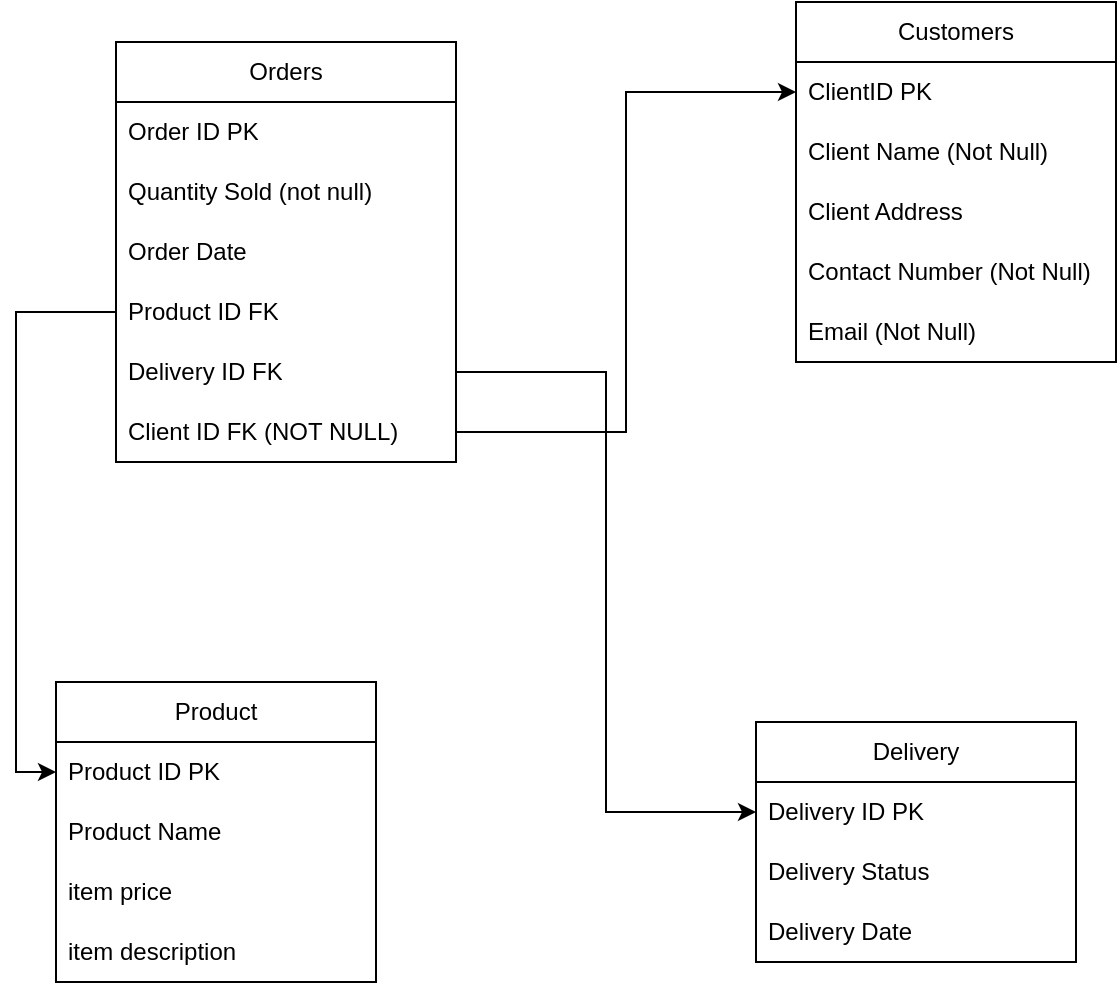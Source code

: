 <mxfile version="20.8.16" type="github" pages="2"><diagram name="Page-1" id="Zw3NBpdniHPg6p1eYd0M"><mxGraphModel dx="1398" dy="741" grid="1" gridSize="10" guides="1" tooltips="1" connect="1" arrows="1" fold="1" page="1" pageScale="1" pageWidth="827" pageHeight="1169" math="0" shadow="0"><root><mxCell id="0"/><mxCell id="1" parent="0"/><mxCell id="sxKHmOSMZoK1hnT70cg2-1" value="Orders" style="swimlane;fontStyle=0;childLayout=stackLayout;horizontal=1;startSize=30;horizontalStack=0;resizeParent=1;resizeParentMax=0;resizeLast=0;collapsible=1;marginBottom=0;whiteSpace=wrap;html=1;" parent="1" vertex="1"><mxGeometry y="40" width="170" height="210" as="geometry"/></mxCell><mxCell id="sxKHmOSMZoK1hnT70cg2-2" value="Order ID PK" style="text;strokeColor=none;fillColor=none;align=left;verticalAlign=middle;spacingLeft=4;spacingRight=4;overflow=hidden;points=[[0,0.5],[1,0.5]];portConstraint=eastwest;rotatable=0;whiteSpace=wrap;html=1;" parent="sxKHmOSMZoK1hnT70cg2-1" vertex="1"><mxGeometry y="30" width="170" height="30" as="geometry"/></mxCell><mxCell id="SyucRBhfuQytUuBWkFh0-24" value="Quantity Sold (not null)" style="text;strokeColor=none;fillColor=none;align=left;verticalAlign=middle;spacingLeft=4;spacingRight=4;overflow=hidden;points=[[0,0.5],[1,0.5]];portConstraint=eastwest;rotatable=0;whiteSpace=wrap;html=1;" vertex="1" parent="sxKHmOSMZoK1hnT70cg2-1"><mxGeometry y="60" width="170" height="30" as="geometry"/></mxCell><object label="Order Date" j="" id="sxKHmOSMZoK1hnT70cg2-3"><mxCell style="text;strokeColor=none;fillColor=none;align=left;verticalAlign=middle;spacingLeft=4;spacingRight=4;overflow=hidden;points=[[0,0.5],[1,0.5]];portConstraint=eastwest;rotatable=0;whiteSpace=wrap;html=1;" parent="sxKHmOSMZoK1hnT70cg2-1" vertex="1"><mxGeometry y="90" width="170" height="30" as="geometry"/></mxCell></object><object label="Product ID FK" j="" id="SyucRBhfuQytUuBWkFh0-12"><mxCell style="text;strokeColor=none;fillColor=none;align=left;verticalAlign=middle;spacingLeft=4;spacingRight=4;overflow=hidden;points=[[0,0.5],[1,0.5]];portConstraint=eastwest;rotatable=0;whiteSpace=wrap;html=1;" vertex="1" parent="sxKHmOSMZoK1hnT70cg2-1"><mxGeometry y="120" width="170" height="30" as="geometry"/></mxCell></object><object label="Delivery ID FK" j="" id="SyucRBhfuQytUuBWkFh0-6"><mxCell style="text;strokeColor=none;fillColor=none;align=left;verticalAlign=middle;spacingLeft=4;spacingRight=4;overflow=hidden;points=[[0,0.5],[1,0.5]];portConstraint=eastwest;rotatable=0;whiteSpace=wrap;html=1;" vertex="1" parent="sxKHmOSMZoK1hnT70cg2-1"><mxGeometry y="150" width="170" height="30" as="geometry"/></mxCell></object><mxCell id="sxKHmOSMZoK1hnT70cg2-4" value="Client ID FK (NOT NULL)" style="text;strokeColor=none;fillColor=none;align=left;verticalAlign=middle;spacingLeft=4;spacingRight=4;overflow=hidden;points=[[0,0.5],[1,0.5]];portConstraint=eastwest;rotatable=0;whiteSpace=wrap;html=1;" parent="sxKHmOSMZoK1hnT70cg2-1" vertex="1"><mxGeometry y="180" width="170" height="30" as="geometry"/></mxCell><mxCell id="SNTQG1JO6x41YuiXh_iI-1" value="Customers" style="swimlane;fontStyle=0;childLayout=stackLayout;horizontal=1;startSize=30;horizontalStack=0;resizeParent=1;resizeParentMax=0;resizeLast=0;collapsible=1;marginBottom=0;whiteSpace=wrap;html=1;" vertex="1" parent="1"><mxGeometry x="340" y="20" width="160" height="180" as="geometry"/></mxCell><mxCell id="SNTQG1JO6x41YuiXh_iI-2" value="ClientID PK" style="text;strokeColor=none;fillColor=none;align=left;verticalAlign=middle;spacingLeft=4;spacingRight=4;overflow=hidden;points=[[0,0.5],[1,0.5]];portConstraint=eastwest;rotatable=0;whiteSpace=wrap;html=1;" vertex="1" parent="SNTQG1JO6x41YuiXh_iI-1"><mxGeometry y="30" width="160" height="30" as="geometry"/></mxCell><object label="Client Name (Not Null)" j="" id="SNTQG1JO6x41YuiXh_iI-3"><mxCell style="text;strokeColor=none;fillColor=none;align=left;verticalAlign=middle;spacingLeft=4;spacingRight=4;overflow=hidden;points=[[0,0.5],[1,0.5]];portConstraint=eastwest;rotatable=0;whiteSpace=wrap;html=1;" vertex="1" parent="SNTQG1JO6x41YuiXh_iI-1"><mxGeometry y="60" width="160" height="30" as="geometry"/></mxCell></object><mxCell id="SNTQG1JO6x41YuiXh_iI-4" value="Client Address" style="text;strokeColor=none;fillColor=none;align=left;verticalAlign=middle;spacingLeft=4;spacingRight=4;overflow=hidden;points=[[0,0.5],[1,0.5]];portConstraint=eastwest;rotatable=0;whiteSpace=wrap;html=1;" vertex="1" parent="SNTQG1JO6x41YuiXh_iI-1"><mxGeometry y="90" width="160" height="30" as="geometry"/></mxCell><mxCell id="SyucRBhfuQytUuBWkFh0-2" value="Contact Number (Not Null)" style="text;strokeColor=none;fillColor=none;align=left;verticalAlign=middle;spacingLeft=4;spacingRight=4;overflow=hidden;points=[[0,0.5],[1,0.5]];portConstraint=eastwest;rotatable=0;whiteSpace=wrap;html=1;" vertex="1" parent="SNTQG1JO6x41YuiXh_iI-1"><mxGeometry y="120" width="160" height="30" as="geometry"/></mxCell><mxCell id="SyucRBhfuQytUuBWkFh0-3" value="Email (Not Null)" style="text;strokeColor=none;fillColor=none;align=left;verticalAlign=middle;spacingLeft=4;spacingRight=4;overflow=hidden;points=[[0,0.5],[1,0.5]];portConstraint=eastwest;rotatable=0;whiteSpace=wrap;html=1;" vertex="1" parent="SNTQG1JO6x41YuiXh_iI-1"><mxGeometry y="150" width="160" height="30" as="geometry"/></mxCell><mxCell id="SyucRBhfuQytUuBWkFh0-4" value="" style="edgeStyle=orthogonalEdgeStyle;rounded=0;orthogonalLoop=1;jettySize=auto;html=1;entryX=0;entryY=0.5;entryDx=0;entryDy=0;" edge="1" parent="1" source="sxKHmOSMZoK1hnT70cg2-4" target="SNTQG1JO6x41YuiXh_iI-2"><mxGeometry relative="1" as="geometry"/></mxCell><mxCell id="SyucRBhfuQytUuBWkFh0-7" value="Product" style="swimlane;fontStyle=0;childLayout=stackLayout;horizontal=1;startSize=30;horizontalStack=0;resizeParent=1;resizeParentMax=0;resizeLast=0;collapsible=1;marginBottom=0;whiteSpace=wrap;html=1;" vertex="1" parent="1"><mxGeometry x="-30" y="360" width="160" height="150" as="geometry"/></mxCell><mxCell id="SyucRBhfuQytUuBWkFh0-8" value="Product ID PK" style="text;strokeColor=none;fillColor=none;align=left;verticalAlign=middle;spacingLeft=4;spacingRight=4;overflow=hidden;points=[[0,0.5],[1,0.5]];portConstraint=eastwest;rotatable=0;whiteSpace=wrap;html=1;" vertex="1" parent="SyucRBhfuQytUuBWkFh0-7"><mxGeometry y="30" width="160" height="30" as="geometry"/></mxCell><object label="Product Name" j="" id="SyucRBhfuQytUuBWkFh0-9"><mxCell style="text;strokeColor=none;fillColor=none;align=left;verticalAlign=middle;spacingLeft=4;spacingRight=4;overflow=hidden;points=[[0,0.5],[1,0.5]];portConstraint=eastwest;rotatable=0;whiteSpace=wrap;html=1;" vertex="1" parent="SyucRBhfuQytUuBWkFh0-7"><mxGeometry y="60" width="160" height="30" as="geometry"/></mxCell></object><object label="item price" j="" id="SyucRBhfuQytUuBWkFh0-10"><mxCell style="text;strokeColor=none;fillColor=none;align=left;verticalAlign=middle;spacingLeft=4;spacingRight=4;overflow=hidden;points=[[0,0.5],[1,0.5]];portConstraint=eastwest;rotatable=0;whiteSpace=wrap;html=1;" vertex="1" parent="SyucRBhfuQytUuBWkFh0-7"><mxGeometry y="90" width="160" height="30" as="geometry"/></mxCell></object><object label="item description&lt;br&gt;" j="" id="SyucRBhfuQytUuBWkFh0-25"><mxCell style="text;strokeColor=none;fillColor=none;align=left;verticalAlign=middle;spacingLeft=4;spacingRight=4;overflow=hidden;points=[[0,0.5],[1,0.5]];portConstraint=eastwest;rotatable=0;whiteSpace=wrap;html=1;" vertex="1" parent="SyucRBhfuQytUuBWkFh0-7"><mxGeometry y="120" width="160" height="30" as="geometry"/></mxCell></object><mxCell id="SyucRBhfuQytUuBWkFh0-13" style="edgeStyle=orthogonalEdgeStyle;rounded=0;orthogonalLoop=1;jettySize=auto;html=1;entryX=0;entryY=0.5;entryDx=0;entryDy=0;" edge="1" parent="1" source="SyucRBhfuQytUuBWkFh0-12" target="SyucRBhfuQytUuBWkFh0-8"><mxGeometry relative="1" as="geometry"/></mxCell><mxCell id="SyucRBhfuQytUuBWkFh0-28" value="Delivery" style="swimlane;fontStyle=0;childLayout=stackLayout;horizontal=1;startSize=30;horizontalStack=0;resizeParent=1;resizeParentMax=0;resizeLast=0;collapsible=1;marginBottom=0;whiteSpace=wrap;html=1;" vertex="1" parent="1"><mxGeometry x="320" y="380" width="160" height="120" as="geometry"/></mxCell><mxCell id="SyucRBhfuQytUuBWkFh0-29" value="Delivery ID PK" style="text;strokeColor=none;fillColor=none;align=left;verticalAlign=middle;spacingLeft=4;spacingRight=4;overflow=hidden;points=[[0,0.5],[1,0.5]];portConstraint=eastwest;rotatable=0;whiteSpace=wrap;html=1;" vertex="1" parent="SyucRBhfuQytUuBWkFh0-28"><mxGeometry y="30" width="160" height="30" as="geometry"/></mxCell><object label="Delivery Status" j="" id="SyucRBhfuQytUuBWkFh0-31"><mxCell style="text;strokeColor=none;fillColor=none;align=left;verticalAlign=middle;spacingLeft=4;spacingRight=4;overflow=hidden;points=[[0,0.5],[1,0.5]];portConstraint=eastwest;rotatable=0;whiteSpace=wrap;html=1;" vertex="1" parent="SyucRBhfuQytUuBWkFh0-28"><mxGeometry y="60" width="160" height="30" as="geometry"/></mxCell></object><object label="Delivery Date" j="" id="SyucRBhfuQytUuBWkFh0-33"><mxCell style="text;strokeColor=none;fillColor=none;align=left;verticalAlign=middle;spacingLeft=4;spacingRight=4;overflow=hidden;points=[[0,0.5],[1,0.5]];portConstraint=eastwest;rotatable=0;whiteSpace=wrap;html=1;" vertex="1" parent="SyucRBhfuQytUuBWkFh0-28"><mxGeometry y="90" width="160" height="30" as="geometry"/></mxCell></object><mxCell id="SyucRBhfuQytUuBWkFh0-35" style="edgeStyle=orthogonalEdgeStyle;rounded=0;orthogonalLoop=1;jettySize=auto;html=1;entryX=0;entryY=0.5;entryDx=0;entryDy=0;" edge="1" parent="1" source="SyucRBhfuQytUuBWkFh0-6" target="SyucRBhfuQytUuBWkFh0-29"><mxGeometry relative="1" as="geometry"/></mxCell></root></mxGraphModel></diagram><diagram id="xIqe2qAUT_hWhWCvKqiP" name="Page-2"><mxGraphModel dx="571" dy="741" grid="1" gridSize="10" guides="1" tooltips="1" connect="1" arrows="1" fold="1" page="1" pageScale="1" pageWidth="850" pageHeight="1100" math="0" shadow="0"><root><mxCell id="0"/><mxCell id="1" parent="0"/><mxCell id="MkEFVmoYTIdTmfca6x3l-1" value="Customers" style="rounded=0;whiteSpace=wrap;html=1;" vertex="1" parent="1"><mxGeometry x="40" y="20" width="120" height="60" as="geometry"/></mxCell><mxCell id="MkEFVmoYTIdTmfca6x3l-2" value="Orders" style="rounded=0;whiteSpace=wrap;html=1;" vertex="1" parent="1"><mxGeometry x="40" y="350" width="120" height="60" as="geometry"/></mxCell><mxCell id="MkEFVmoYTIdTmfca6x3l-3" value="Products" style="rounded=0;whiteSpace=wrap;html=1;" vertex="1" parent="1"><mxGeometry x="310" y="30" width="120" height="60" as="geometry"/></mxCell><mxCell id="MkEFVmoYTIdTmfca6x3l-4" value="Delivery Status" style="rounded=0;whiteSpace=wrap;html=1;" vertex="1" parent="1"><mxGeometry x="380" y="540" width="120" height="60" as="geometry"/></mxCell><mxCell id="MkEFVmoYTIdTmfca6x3l-5" value="orders" style="rhombus;whiteSpace=wrap;html=1;" vertex="1" parent="1"><mxGeometry x="60" y="210" width="80" height="80" as="geometry"/></mxCell><mxCell id="MkEFVmoYTIdTmfca6x3l-6" value="Delivered" style="rhombus;whiteSpace=wrap;html=1;" vertex="1" parent="1"><mxGeometry x="60" y="530" width="80" height="80" as="geometry"/></mxCell><mxCell id="MkEFVmoYTIdTmfca6x3l-8" value="" style="endArrow=none;html=1;rounded=0;exitX=0.5;exitY=1;exitDx=0;exitDy=0;" edge="1" parent="1" source="MkEFVmoYTIdTmfca6x3l-2" target="MkEFVmoYTIdTmfca6x3l-6"><mxGeometry width="50" height="50" relative="1" as="geometry"><mxPoint x="270" y="280" as="sourcePoint"/><mxPoint x="320" y="230" as="targetPoint"/></mxGeometry></mxCell><mxCell id="MkEFVmoYTIdTmfca6x3l-9" value="" style="endArrow=none;html=1;rounded=0;exitX=1;exitY=0.5;exitDx=0;exitDy=0;entryX=0;entryY=0.5;entryDx=0;entryDy=0;" edge="1" parent="1" source="MkEFVmoYTIdTmfca6x3l-6" target="MkEFVmoYTIdTmfca6x3l-4"><mxGeometry width="50" height="50" relative="1" as="geometry"><mxPoint x="270" y="280" as="sourcePoint"/><mxPoint x="320" y="230" as="targetPoint"/></mxGeometry></mxCell><mxCell id="MkEFVmoYTIdTmfca6x3l-10" value="" style="endArrow=none;html=1;rounded=0;entryX=0.5;entryY=1;entryDx=0;entryDy=0;exitX=0.5;exitY=0;exitDx=0;exitDy=0;" edge="1" parent="1" source="MkEFVmoYTIdTmfca6x3l-2" target="MkEFVmoYTIdTmfca6x3l-5"><mxGeometry width="50" height="50" relative="1" as="geometry"><mxPoint x="270" y="280" as="sourcePoint"/><mxPoint x="320" y="230" as="targetPoint"/></mxGeometry></mxCell><mxCell id="MkEFVmoYTIdTmfca6x3l-11" value="" style="endArrow=none;html=1;rounded=0;exitX=0.5;exitY=1;exitDx=0;exitDy=0;" edge="1" parent="1" source="MkEFVmoYTIdTmfca6x3l-1" target="MkEFVmoYTIdTmfca6x3l-5"><mxGeometry width="50" height="50" relative="1" as="geometry"><mxPoint x="99.5" y="80" as="sourcePoint"/><mxPoint x="99.5" y="200" as="targetPoint"/></mxGeometry></mxCell><mxCell id="MkEFVmoYTIdTmfca6x3l-13" value="Contains" style="rhombus;whiteSpace=wrap;html=1;" vertex="1" parent="1"><mxGeometry x="320" y="220" width="80" height="80" as="geometry"/></mxCell><mxCell id="MkEFVmoYTIdTmfca6x3l-14" value="" style="endArrow=none;html=1;rounded=0;exitX=0.425;exitY=0.983;exitDx=0;exitDy=0;exitPerimeter=0;entryX=0.5;entryY=0;entryDx=0;entryDy=0;" edge="1" parent="1" source="MkEFVmoYTIdTmfca6x3l-3" target="MkEFVmoYTIdTmfca6x3l-13"><mxGeometry width="50" height="50" relative="1" as="geometry"><mxPoint x="110" y="90" as="sourcePoint"/><mxPoint x="110" y="220" as="targetPoint"/></mxGeometry></mxCell><mxCell id="MkEFVmoYTIdTmfca6x3l-15" value="" style="endArrow=none;html=1;rounded=0;exitX=0.5;exitY=1;exitDx=0;exitDy=0;entryX=1;entryY=0.5;entryDx=0;entryDy=0;" edge="1" parent="1" source="MkEFVmoYTIdTmfca6x3l-13" target="MkEFVmoYTIdTmfca6x3l-2"><mxGeometry width="50" height="50" relative="1" as="geometry"><mxPoint x="371" y="98.98" as="sourcePoint"/><mxPoint x="360" y="220" as="targetPoint"/></mxGeometry></mxCell></root></mxGraphModel></diagram></mxfile>